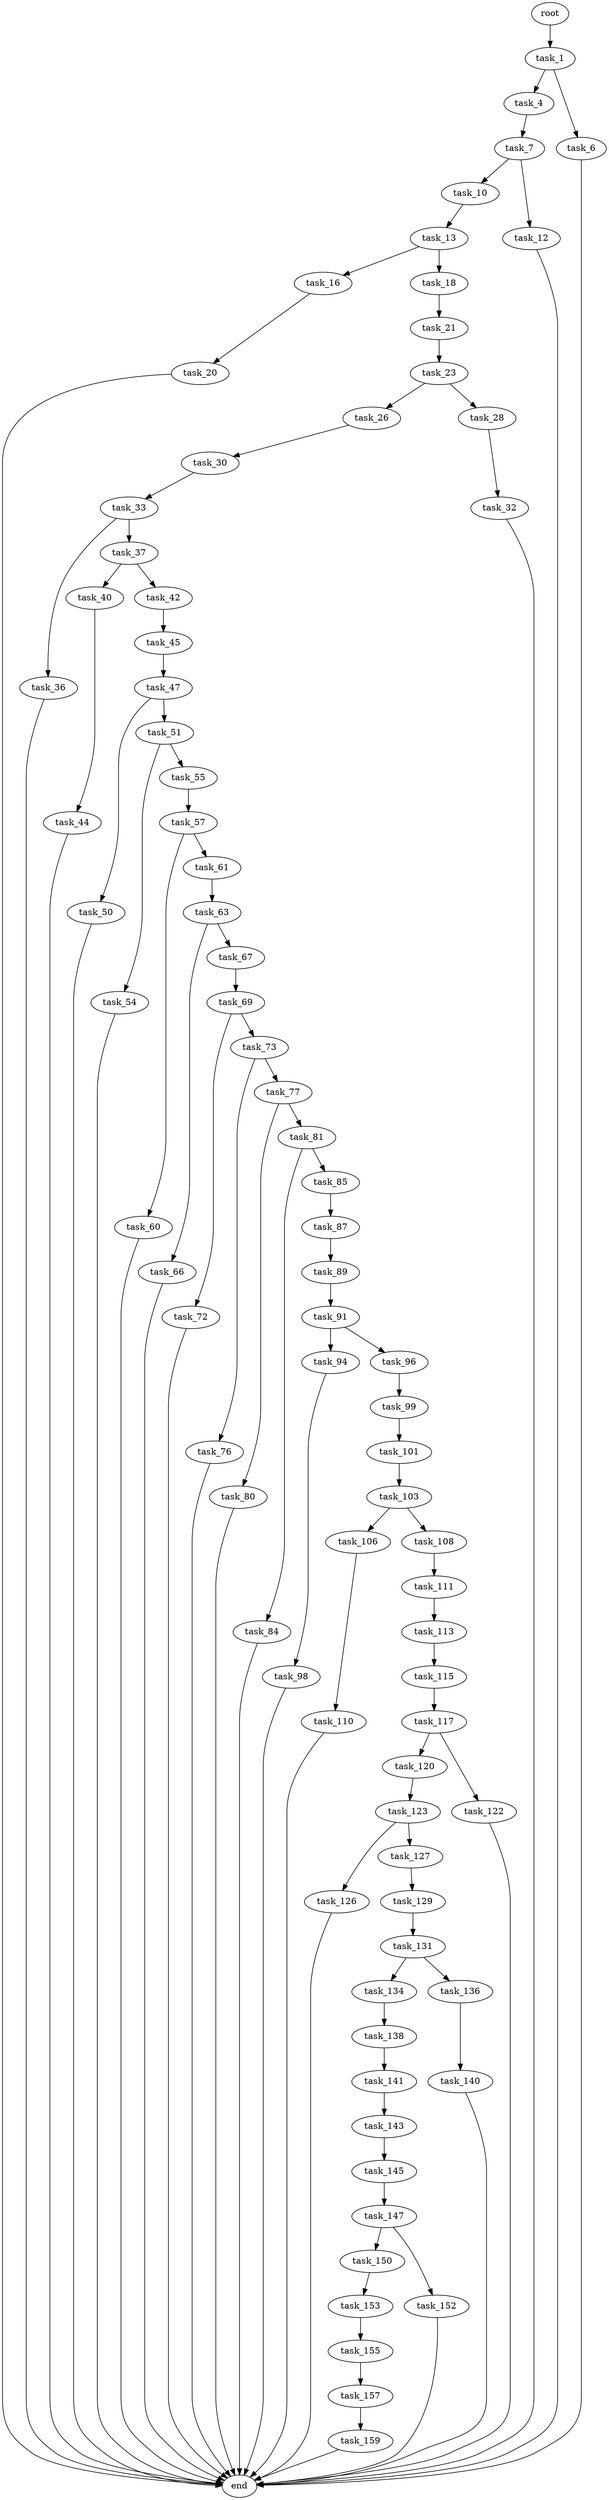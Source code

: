digraph G {
  root [size="0.000000"];
  task_1 [size="390740250099.000000"];
  task_4 [size="68719476736.000000"];
  task_6 [size="31186358305.000000"];
  task_7 [size="8589934592.000000"];
  end [size="0.000000"];
  task_10 [size="231928233984.000000"];
  task_12 [size="413505370.000000"];
  task_13 [size="8589934592.000000"];
  task_16 [size="45051367447.000000"];
  task_18 [size="1117647815.000000"];
  task_20 [size="68719476736.000000"];
  task_21 [size="8589934592.000000"];
  task_23 [size="7858144184.000000"];
  task_26 [size="6472038826.000000"];
  task_28 [size="19243459856.000000"];
  task_30 [size="368293445632.000000"];
  task_32 [size="23834871020.000000"];
  task_33 [size="192048578412.000000"];
  task_36 [size="152189772287.000000"];
  task_37 [size="308979149751.000000"];
  task_40 [size="28991029248.000000"];
  task_42 [size="24382250744.000000"];
  task_44 [size="134217728000.000000"];
  task_45 [size="28991029248.000000"];
  task_47 [size="549755813888.000000"];
  task_50 [size="18537905904.000000"];
  task_51 [size="995916098208.000000"];
  task_54 [size="642556878773.000000"];
  task_55 [size="666725107384.000000"];
  task_57 [size="8192221846.000000"];
  task_60 [size="782757789696.000000"];
  task_61 [size="28991029248.000000"];
  task_63 [size="492771139299.000000"];
  task_66 [size="46761292525.000000"];
  task_67 [size="356955366902.000000"];
  task_69 [size="202289314104.000000"];
  task_72 [size="1856675638.000000"];
  task_73 [size="134217728000.000000"];
  task_76 [size="175624641048.000000"];
  task_77 [size="549755813888.000000"];
  task_80 [size="18663890920.000000"];
  task_81 [size="151004981748.000000"];
  task_84 [size="44284985681.000000"];
  task_85 [size="549755813888.000000"];
  task_87 [size="4775277904.000000"];
  task_89 [size="28991029248.000000"];
  task_91 [size="746554472231.000000"];
  task_94 [size="68719476736.000000"];
  task_96 [size="26616261762.000000"];
  task_98 [size="37707970984.000000"];
  task_99 [size="761575867.000000"];
  task_101 [size="6957993881.000000"];
  task_103 [size="87321732578.000000"];
  task_106 [size="293760704.000000"];
  task_108 [size="661620487832.000000"];
  task_110 [size="1073741824000.000000"];
  task_111 [size="68719476736.000000"];
  task_113 [size="587593901497.000000"];
  task_115 [size="382128126655.000000"];
  task_117 [size="252047160305.000000"];
  task_120 [size="169881530832.000000"];
  task_122 [size="5360542706.000000"];
  task_123 [size="568470468.000000"];
  task_126 [size="438066461569.000000"];
  task_127 [size="28991029248.000000"];
  task_129 [size="8589934592.000000"];
  task_131 [size="368293445632.000000"];
  task_134 [size="8182801487.000000"];
  task_136 [size="134217728000.000000"];
  task_138 [size="368293445632.000000"];
  task_140 [size="30725515524.000000"];
  task_141 [size="473737420150.000000"];
  task_143 [size="31795069650.000000"];
  task_145 [size="1073741824000.000000"];
  task_147 [size="12773587602.000000"];
  task_150 [size="28991029248.000000"];
  task_152 [size="1475720394.000000"];
  task_153 [size="28991029248.000000"];
  task_155 [size="279531378628.000000"];
  task_157 [size="782757789696.000000"];
  task_159 [size="68719476736.000000"];

  root -> task_1 [size="1.000000"];
  task_1 -> task_4 [size="411041792.000000"];
  task_1 -> task_6 [size="411041792.000000"];
  task_4 -> task_7 [size="134217728.000000"];
  task_6 -> end [size="1.000000"];
  task_7 -> task_10 [size="33554432.000000"];
  task_7 -> task_12 [size="33554432.000000"];
  task_10 -> task_13 [size="301989888.000000"];
  task_12 -> end [size="1.000000"];
  task_13 -> task_16 [size="33554432.000000"];
  task_13 -> task_18 [size="33554432.000000"];
  task_16 -> task_20 [size="838860800.000000"];
  task_18 -> task_21 [size="75497472.000000"];
  task_20 -> end [size="1.000000"];
  task_21 -> task_23 [size="33554432.000000"];
  task_23 -> task_26 [size="411041792.000000"];
  task_23 -> task_28 [size="411041792.000000"];
  task_26 -> task_30 [size="134217728.000000"];
  task_28 -> task_32 [size="33554432.000000"];
  task_30 -> task_33 [size="411041792.000000"];
  task_32 -> end [size="1.000000"];
  task_33 -> task_36 [size="411041792.000000"];
  task_33 -> task_37 [size="411041792.000000"];
  task_36 -> end [size="1.000000"];
  task_37 -> task_40 [size="301989888.000000"];
  task_37 -> task_42 [size="301989888.000000"];
  task_40 -> task_44 [size="75497472.000000"];
  task_42 -> task_45 [size="33554432.000000"];
  task_44 -> end [size="1.000000"];
  task_45 -> task_47 [size="75497472.000000"];
  task_47 -> task_50 [size="536870912.000000"];
  task_47 -> task_51 [size="536870912.000000"];
  task_50 -> end [size="1.000000"];
  task_51 -> task_54 [size="838860800.000000"];
  task_51 -> task_55 [size="838860800.000000"];
  task_54 -> end [size="1.000000"];
  task_55 -> task_57 [size="679477248.000000"];
  task_57 -> task_60 [size="134217728.000000"];
  task_57 -> task_61 [size="134217728.000000"];
  task_60 -> end [size="1.000000"];
  task_61 -> task_63 [size="75497472.000000"];
  task_63 -> task_66 [size="411041792.000000"];
  task_63 -> task_67 [size="411041792.000000"];
  task_66 -> end [size="1.000000"];
  task_67 -> task_69 [size="301989888.000000"];
  task_69 -> task_72 [size="134217728.000000"];
  task_69 -> task_73 [size="134217728.000000"];
  task_72 -> end [size="1.000000"];
  task_73 -> task_76 [size="209715200.000000"];
  task_73 -> task_77 [size="209715200.000000"];
  task_76 -> end [size="1.000000"];
  task_77 -> task_80 [size="536870912.000000"];
  task_77 -> task_81 [size="536870912.000000"];
  task_80 -> end [size="1.000000"];
  task_81 -> task_84 [size="679477248.000000"];
  task_81 -> task_85 [size="679477248.000000"];
  task_84 -> end [size="1.000000"];
  task_85 -> task_87 [size="536870912.000000"];
  task_87 -> task_89 [size="134217728.000000"];
  task_89 -> task_91 [size="75497472.000000"];
  task_91 -> task_94 [size="838860800.000000"];
  task_91 -> task_96 [size="838860800.000000"];
  task_94 -> task_98 [size="134217728.000000"];
  task_96 -> task_99 [size="679477248.000000"];
  task_98 -> end [size="1.000000"];
  task_99 -> task_101 [size="33554432.000000"];
  task_101 -> task_103 [size="838860800.000000"];
  task_103 -> task_106 [size="75497472.000000"];
  task_103 -> task_108 [size="75497472.000000"];
  task_106 -> task_110 [size="33554432.000000"];
  task_108 -> task_111 [size="411041792.000000"];
  task_110 -> end [size="1.000000"];
  task_111 -> task_113 [size="134217728.000000"];
  task_113 -> task_115 [size="411041792.000000"];
  task_115 -> task_117 [size="679477248.000000"];
  task_117 -> task_120 [size="209715200.000000"];
  task_117 -> task_122 [size="209715200.000000"];
  task_120 -> task_123 [size="536870912.000000"];
  task_122 -> end [size="1.000000"];
  task_123 -> task_126 [size="33554432.000000"];
  task_123 -> task_127 [size="33554432.000000"];
  task_126 -> end [size="1.000000"];
  task_127 -> task_129 [size="75497472.000000"];
  task_129 -> task_131 [size="33554432.000000"];
  task_131 -> task_134 [size="411041792.000000"];
  task_131 -> task_136 [size="411041792.000000"];
  task_134 -> task_138 [size="411041792.000000"];
  task_136 -> task_140 [size="209715200.000000"];
  task_138 -> task_141 [size="411041792.000000"];
  task_140 -> end [size="1.000000"];
  task_141 -> task_143 [size="301989888.000000"];
  task_143 -> task_145 [size="838860800.000000"];
  task_145 -> task_147 [size="838860800.000000"];
  task_147 -> task_150 [size="33554432.000000"];
  task_147 -> task_152 [size="33554432.000000"];
  task_150 -> task_153 [size="75497472.000000"];
  task_152 -> end [size="1.000000"];
  task_153 -> task_155 [size="75497472.000000"];
  task_155 -> task_157 [size="301989888.000000"];
  task_157 -> task_159 [size="679477248.000000"];
  task_159 -> end [size="1.000000"];
}
